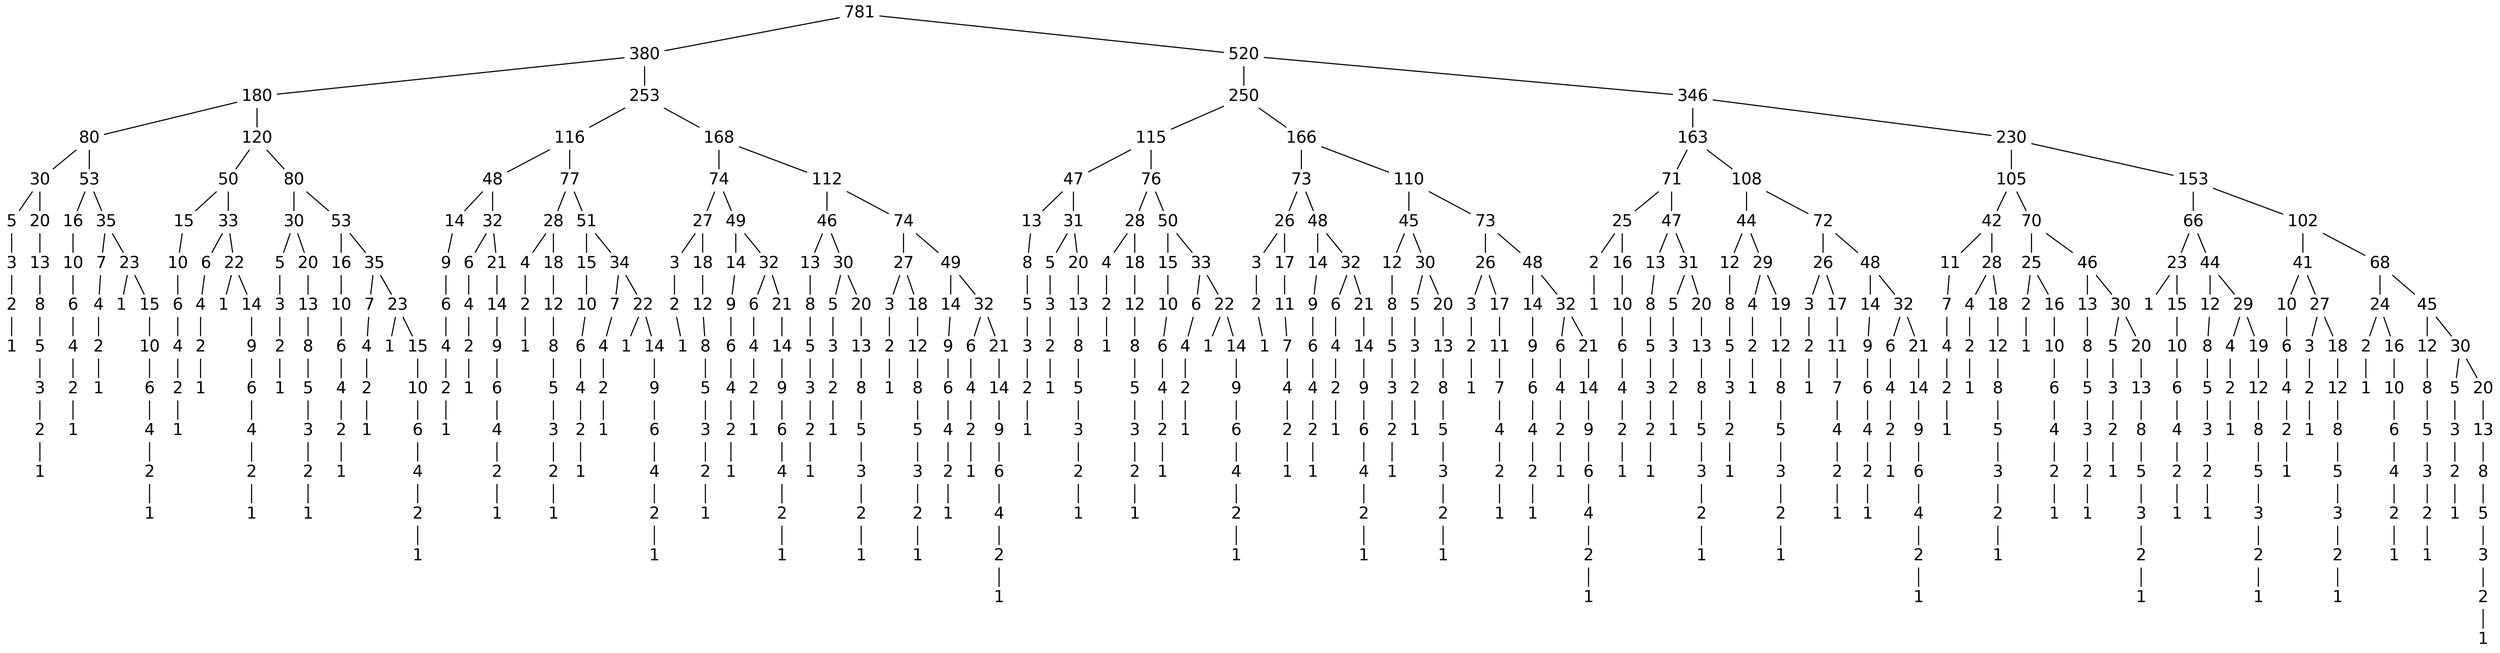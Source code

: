 digraph graph_name {
 graph[nodesep = 0.1];
 edge[dir=none, style=bold];
 node[ fontname = "Helvetica", shape = plaintext, width = 0.25, height = 0.25, fontsize=30];
bru[label="781" ];
bru->brv
brv[label="380" ];
brv->brw
brw[label="180" ];
brw->brx
brx[label="80" ];
brx->bry
bry[label="30" ];
bry->brz
brz[label="5" ];
brz->bsa
bsa[label="3" ];
bsa->bsb
bsb[label="2" ];
bsb->bsc
bsc[label="1" ];
bry->bsd
bsd[label="20" ];
bsd->bse
bse[label="13" ];
bse->bsf
bsf[label="8" ];
bsf->bsg
bsg[label="5" ];
bsg->bsh
bsh[label="3" ];
bsh->bsi
bsi[label="2" ];
bsi->bsj
bsj[label="1" ];
brx->bsk
bsk[label="53" ];
bsk->bsl
bsl[label="16" ];
bsl->bsm
bsm[label="10" ];
bsm->bsn
bsn[label="6" ];
bsn->bso
bso[label="4" ];
bso->bsp
bsp[label="2" ];
bsp->bsq
bsq[label="1" ];
bsk->bsr
bsr[label="35" ];
bsr->bss
bss[label="7" ];
bss->bst
bst[label="4" ];
bst->bsu
bsu[label="2" ];
bsu->bsv
bsv[label="1" ];
bsr->bsw
bsw[label="23" ];
bsw->bsx
bsx[label="1" ];
bsw->bsy
bsy[label="15" ];
bsy->bsz
bsz[label="10" ];
bsz->bta
bta[label="6" ];
bta->btb
btb[label="4" ];
btb->btc
btc[label="2" ];
btc->btd
btd[label="1" ];
brw->bte
bte[label="120" ];
bte->btf
btf[label="50" ];
btf->btg
btg[label="15" ];
btg->bth
bth[label="10" ];
bth->bti
bti[label="6" ];
bti->btj
btj[label="4" ];
btj->btk
btk[label="2" ];
btk->btl
btl[label="1" ];
btf->btm
btm[label="33" ];
btm->btn
btn[label="6" ];
btn->bto
bto[label="4" ];
bto->btp
btp[label="2" ];
btp->btq
btq[label="1" ];
btm->btr
btr[label="22" ];
btr->bts
bts[label="1" ];
btr->btt
btt[label="14" ];
btt->btu
btu[label="9" ];
btu->btv
btv[label="6" ];
btv->btw
btw[label="4" ];
btw->btx
btx[label="2" ];
btx->bty
bty[label="1" ];
bte->btz
btz[label="80" ];
btz->bua
bua[label="30" ];
bua->bub
bub[label="5" ];
bub->buc
buc[label="3" ];
buc->bud
bud[label="2" ];
bud->bue
bue[label="1" ];
bua->buf
buf[label="20" ];
buf->bug
bug[label="13" ];
bug->buh
buh[label="8" ];
buh->bui
bui[label="5" ];
bui->buj
buj[label="3" ];
buj->buk
buk[label="2" ];
buk->bul
bul[label="1" ];
btz->bum
bum[label="53" ];
bum->bun
bun[label="16" ];
bun->buo
buo[label="10" ];
buo->bup
bup[label="6" ];
bup->buq
buq[label="4" ];
buq->bur
bur[label="2" ];
bur->bus
bus[label="1" ];
bum->but
but[label="35" ];
but->buu
buu[label="7" ];
buu->buv
buv[label="4" ];
buv->buw
buw[label="2" ];
buw->bux
bux[label="1" ];
but->buy
buy[label="23" ];
buy->buz
buz[label="1" ];
buy->bva
bva[label="15" ];
bva->bvb
bvb[label="10" ];
bvb->bvc
bvc[label="6" ];
bvc->bvd
bvd[label="4" ];
bvd->bve
bve[label="2" ];
bve->bvf
bvf[label="1" ];
brv->bvg
bvg[label="253" ];
bvg->bvh
bvh[label="116" ];
bvh->bvi
bvi[label="48" ];
bvi->bvj
bvj[label="14" ];
bvj->bvk
bvk[label="9" ];
bvk->bvl
bvl[label="6" ];
bvl->bvm
bvm[label="4" ];
bvm->bvn
bvn[label="2" ];
bvn->bvo
bvo[label="1" ];
bvi->bvp
bvp[label="32" ];
bvp->bvq
bvq[label="6" ];
bvq->bvr
bvr[label="4" ];
bvr->bvs
bvs[label="2" ];
bvs->bvt
bvt[label="1" ];
bvp->bvu
bvu[label="21" ];
bvu->bvv
bvv[label="14" ];
bvv->bvw
bvw[label="9" ];
bvw->bvx
bvx[label="6" ];
bvx->bvy
bvy[label="4" ];
bvy->bvz
bvz[label="2" ];
bvz->bwa
bwa[label="1" ];
bvh->bwb
bwb[label="77" ];
bwb->bwc
bwc[label="28" ];
bwc->bwd
bwd[label="4" ];
bwd->bwe
bwe[label="2" ];
bwe->bwf
bwf[label="1" ];
bwc->bwg
bwg[label="18" ];
bwg->bwh
bwh[label="12" ];
bwh->bwi
bwi[label="8" ];
bwi->bwj
bwj[label="5" ];
bwj->bwk
bwk[label="3" ];
bwk->bwl
bwl[label="2" ];
bwl->bwm
bwm[label="1" ];
bwb->bwn
bwn[label="51" ];
bwn->bwo
bwo[label="15" ];
bwo->bwp
bwp[label="10" ];
bwp->bwq
bwq[label="6" ];
bwq->bwr
bwr[label="4" ];
bwr->bws
bws[label="2" ];
bws->bwt
bwt[label="1" ];
bwn->bwu
bwu[label="34" ];
bwu->bwv
bwv[label="7" ];
bwv->bww
bww[label="4" ];
bww->bwx
bwx[label="2" ];
bwx->bwy
bwy[label="1" ];
bwu->bwz
bwz[label="22" ];
bwz->bxa
bxa[label="1" ];
bwz->bxb
bxb[label="14" ];
bxb->bxc
bxc[label="9" ];
bxc->bxd
bxd[label="6" ];
bxd->bxe
bxe[label="4" ];
bxe->bxf
bxf[label="2" ];
bxf->bxg
bxg[label="1" ];
bvg->bxh
bxh[label="168" ];
bxh->bxi
bxi[label="74" ];
bxi->bxj
bxj[label="27" ];
bxj->bxk
bxk[label="3" ];
bxk->bxl
bxl[label="2" ];
bxl->bxm
bxm[label="1" ];
bxj->bxn
bxn[label="18" ];
bxn->bxo
bxo[label="12" ];
bxo->bxp
bxp[label="8" ];
bxp->bxq
bxq[label="5" ];
bxq->bxr
bxr[label="3" ];
bxr->bxs
bxs[label="2" ];
bxs->bxt
bxt[label="1" ];
bxi->bxu
bxu[label="49" ];
bxu->bxv
bxv[label="14" ];
bxv->bxw
bxw[label="9" ];
bxw->bxx
bxx[label="6" ];
bxx->bxy
bxy[label="4" ];
bxy->bxz
bxz[label="2" ];
bxz->bya
bya[label="1" ];
bxu->byb
byb[label="32" ];
byb->byc
byc[label="6" ];
byc->byd
byd[label="4" ];
byd->bye
bye[label="2" ];
bye->byf
byf[label="1" ];
byb->byg
byg[label="21" ];
byg->byh
byh[label="14" ];
byh->byi
byi[label="9" ];
byi->byj
byj[label="6" ];
byj->byk
byk[label="4" ];
byk->byl
byl[label="2" ];
byl->bym
bym[label="1" ];
bxh->byn
byn[label="112" ];
byn->byo
byo[label="46" ];
byo->byp
byp[label="13" ];
byp->byq
byq[label="8" ];
byq->byr
byr[label="5" ];
byr->bys
bys[label="3" ];
bys->byt
byt[label="2" ];
byt->byu
byu[label="1" ];
byo->byv
byv[label="30" ];
byv->byw
byw[label="5" ];
byw->byx
byx[label="3" ];
byx->byy
byy[label="2" ];
byy->byz
byz[label="1" ];
byv->bza
bza[label="20" ];
bza->bzb
bzb[label="13" ];
bzb->bzc
bzc[label="8" ];
bzc->bzd
bzd[label="5" ];
bzd->bze
bze[label="3" ];
bze->bzf
bzf[label="2" ];
bzf->bzg
bzg[label="1" ];
byn->bzh
bzh[label="74" ];
bzh->bzi
bzi[label="27" ];
bzi->bzj
bzj[label="3" ];
bzj->bzk
bzk[label="2" ];
bzk->bzl
bzl[label="1" ];
bzi->bzm
bzm[label="18" ];
bzm->bzn
bzn[label="12" ];
bzn->bzo
bzo[label="8" ];
bzo->bzp
bzp[label="5" ];
bzp->bzq
bzq[label="3" ];
bzq->bzr
bzr[label="2" ];
bzr->bzs
bzs[label="1" ];
bzh->bzt
bzt[label="49" ];
bzt->bzu
bzu[label="14" ];
bzu->bzv
bzv[label="9" ];
bzv->bzw
bzw[label="6" ];
bzw->bzx
bzx[label="4" ];
bzx->bzy
bzy[label="2" ];
bzy->bzz
bzz[label="1" ];
bzt->caa
caa[label="32" ];
caa->cab
cab[label="6" ];
cab->cac
cac[label="4" ];
cac->cad
cad[label="2" ];
cad->cae
cae[label="1" ];
caa->caf
caf[label="21" ];
caf->cag
cag[label="14" ];
cag->cah
cah[label="9" ];
cah->cai
cai[label="6" ];
cai->caj
caj[label="4" ];
caj->cak
cak[label="2" ];
cak->cal
cal[label="1" ];
bru->cam
cam[label="520" ];
cam->can
can[label="250" ];
can->cao
cao[label="115" ];
cao->cap
cap[label="47" ];
cap->caq
caq[label="13" ];
caq->car
car[label="8" ];
car->cas
cas[label="5" ];
cas->cat
cat[label="3" ];
cat->cau
cau[label="2" ];
cau->cav
cav[label="1" ];
cap->caw
caw[label="31" ];
caw->cax
cax[label="5" ];
cax->cay
cay[label="3" ];
cay->caz
caz[label="2" ];
caz->cba
cba[label="1" ];
caw->cbb
cbb[label="20" ];
cbb->cbc
cbc[label="13" ];
cbc->cbd
cbd[label="8" ];
cbd->cbe
cbe[label="5" ];
cbe->cbf
cbf[label="3" ];
cbf->cbg
cbg[label="2" ];
cbg->cbh
cbh[label="1" ];
cao->cbi
cbi[label="76" ];
cbi->cbj
cbj[label="28" ];
cbj->cbk
cbk[label="4" ];
cbk->cbl
cbl[label="2" ];
cbl->cbm
cbm[label="1" ];
cbj->cbn
cbn[label="18" ];
cbn->cbo
cbo[label="12" ];
cbo->cbp
cbp[label="8" ];
cbp->cbq
cbq[label="5" ];
cbq->cbr
cbr[label="3" ];
cbr->cbs
cbs[label="2" ];
cbs->cbt
cbt[label="1" ];
cbi->cbu
cbu[label="50" ];
cbu->cbv
cbv[label="15" ];
cbv->cbw
cbw[label="10" ];
cbw->cbx
cbx[label="6" ];
cbx->cby
cby[label="4" ];
cby->cbz
cbz[label="2" ];
cbz->cca
cca[label="1" ];
cbu->ccb
ccb[label="33" ];
ccb->ccc
ccc[label="6" ];
ccc->ccd
ccd[label="4" ];
ccd->cce
cce[label="2" ];
cce->ccf
ccf[label="1" ];
ccb->ccg
ccg[label="22" ];
ccg->cch
cch[label="1" ];
ccg->cci
cci[label="14" ];
cci->ccj
ccj[label="9" ];
ccj->cck
cck[label="6" ];
cck->ccl
ccl[label="4" ];
ccl->ccm
ccm[label="2" ];
ccm->ccn
ccn[label="1" ];
can->cco
cco[label="166" ];
cco->ccp
ccp[label="73" ];
ccp->ccq
ccq[label="26" ];
ccq->ccr
ccr[label="3" ];
ccr->ccs
ccs[label="2" ];
ccs->cct
cct[label="1" ];
ccq->ccu
ccu[label="17" ];
ccu->ccv
ccv[label="11" ];
ccv->ccw
ccw[label="7" ];
ccw->ccx
ccx[label="4" ];
ccx->ccy
ccy[label="2" ];
ccy->ccz
ccz[label="1" ];
ccp->cda
cda[label="48" ];
cda->cdb
cdb[label="14" ];
cdb->cdc
cdc[label="9" ];
cdc->cdd
cdd[label="6" ];
cdd->cde
cde[label="4" ];
cde->cdf
cdf[label="2" ];
cdf->cdg
cdg[label="1" ];
cda->cdh
cdh[label="32" ];
cdh->cdi
cdi[label="6" ];
cdi->cdj
cdj[label="4" ];
cdj->cdk
cdk[label="2" ];
cdk->cdl
cdl[label="1" ];
cdh->cdm
cdm[label="21" ];
cdm->cdn
cdn[label="14" ];
cdn->cdo
cdo[label="9" ];
cdo->cdp
cdp[label="6" ];
cdp->cdq
cdq[label="4" ];
cdq->cdr
cdr[label="2" ];
cdr->cds
cds[label="1" ];
cco->cdt
cdt[label="110" ];
cdt->cdu
cdu[label="45" ];
cdu->cdv
cdv[label="12" ];
cdv->cdw
cdw[label="8" ];
cdw->cdx
cdx[label="5" ];
cdx->cdy
cdy[label="3" ];
cdy->cdz
cdz[label="2" ];
cdz->cea
cea[label="1" ];
cdu->ceb
ceb[label="30" ];
ceb->cec
cec[label="5" ];
cec->ced
ced[label="3" ];
ced->cee
cee[label="2" ];
cee->cef
cef[label="1" ];
ceb->ceg
ceg[label="20" ];
ceg->ceh
ceh[label="13" ];
ceh->cei
cei[label="8" ];
cei->cej
cej[label="5" ];
cej->cek
cek[label="3" ];
cek->cel
cel[label="2" ];
cel->cem
cem[label="1" ];
cdt->cen
cen[label="73" ];
cen->ceo
ceo[label="26" ];
ceo->cep
cep[label="3" ];
cep->ceq
ceq[label="2" ];
ceq->cer
cer[label="1" ];
ceo->ces
ces[label="17" ];
ces->cet
cet[label="11" ];
cet->ceu
ceu[label="7" ];
ceu->cev
cev[label="4" ];
cev->cew
cew[label="2" ];
cew->cex
cex[label="1" ];
cen->cey
cey[label="48" ];
cey->cez
cez[label="14" ];
cez->cfa
cfa[label="9" ];
cfa->cfb
cfb[label="6" ];
cfb->cfc
cfc[label="4" ];
cfc->cfd
cfd[label="2" ];
cfd->cfe
cfe[label="1" ];
cey->cff
cff[label="32" ];
cff->cfg
cfg[label="6" ];
cfg->cfh
cfh[label="4" ];
cfh->cfi
cfi[label="2" ];
cfi->cfj
cfj[label="1" ];
cff->cfk
cfk[label="21" ];
cfk->cfl
cfl[label="14" ];
cfl->cfm
cfm[label="9" ];
cfm->cfn
cfn[label="6" ];
cfn->cfo
cfo[label="4" ];
cfo->cfp
cfp[label="2" ];
cfp->cfq
cfq[label="1" ];
cam->cfr
cfr[label="346" ];
cfr->cfs
cfs[label="163" ];
cfs->cft
cft[label="71" ];
cft->cfu
cfu[label="25" ];
cfu->cfv
cfv[label="2" ];
cfv->cfw
cfw[label="1" ];
cfu->cfx
cfx[label="16" ];
cfx->cfy
cfy[label="10" ];
cfy->cfz
cfz[label="6" ];
cfz->cga
cga[label="4" ];
cga->cgb
cgb[label="2" ];
cgb->cgc
cgc[label="1" ];
cft->cgd
cgd[label="47" ];
cgd->cge
cge[label="13" ];
cge->cgf
cgf[label="8" ];
cgf->cgg
cgg[label="5" ];
cgg->cgh
cgh[label="3" ];
cgh->cgi
cgi[label="2" ];
cgi->cgj
cgj[label="1" ];
cgd->cgk
cgk[label="31" ];
cgk->cgl
cgl[label="5" ];
cgl->cgm
cgm[label="3" ];
cgm->cgn
cgn[label="2" ];
cgn->cgo
cgo[label="1" ];
cgk->cgp
cgp[label="20" ];
cgp->cgq
cgq[label="13" ];
cgq->cgr
cgr[label="8" ];
cgr->cgs
cgs[label="5" ];
cgs->cgt
cgt[label="3" ];
cgt->cgu
cgu[label="2" ];
cgu->cgv
cgv[label="1" ];
cfs->cgw
cgw[label="108" ];
cgw->cgx
cgx[label="44" ];
cgx->cgy
cgy[label="12" ];
cgy->cgz
cgz[label="8" ];
cgz->cha
cha[label="5" ];
cha->chb
chb[label="3" ];
chb->chc
chc[label="2" ];
chc->chd
chd[label="1" ];
cgx->che
che[label="29" ];
che->chf
chf[label="4" ];
chf->chg
chg[label="2" ];
chg->chh
chh[label="1" ];
che->chi
chi[label="19" ];
chi->chj
chj[label="12" ];
chj->chk
chk[label="8" ];
chk->chl
chl[label="5" ];
chl->chm
chm[label="3" ];
chm->chn
chn[label="2" ];
chn->cho
cho[label="1" ];
cgw->chp
chp[label="72" ];
chp->chq
chq[label="26" ];
chq->chr
chr[label="3" ];
chr->chs
chs[label="2" ];
chs->cht
cht[label="1" ];
chq->chu
chu[label="17" ];
chu->chv
chv[label="11" ];
chv->chw
chw[label="7" ];
chw->chx
chx[label="4" ];
chx->chy
chy[label="2" ];
chy->chz
chz[label="1" ];
chp->cia
cia[label="48" ];
cia->cib
cib[label="14" ];
cib->cic
cic[label="9" ];
cic->cid
cid[label="6" ];
cid->cie
cie[label="4" ];
cie->cif
cif[label="2" ];
cif->cig
cig[label="1" ];
cia->cih
cih[label="32" ];
cih->cii
cii[label="6" ];
cii->cij
cij[label="4" ];
cij->cik
cik[label="2" ];
cik->cil
cil[label="1" ];
cih->cim
cim[label="21" ];
cim->cin
cin[label="14" ];
cin->cio
cio[label="9" ];
cio->cip
cip[label="6" ];
cip->ciq
ciq[label="4" ];
ciq->cir
cir[label="2" ];
cir->cis
cis[label="1" ];
cfr->cit
cit[label="230" ];
cit->ciu
ciu[label="105" ];
ciu->civ
civ[label="42" ];
civ->ciw
ciw[label="11" ];
ciw->cix
cix[label="7" ];
cix->ciy
ciy[label="4" ];
ciy->ciz
ciz[label="2" ];
ciz->cja
cja[label="1" ];
civ->cjb
cjb[label="28" ];
cjb->cjc
cjc[label="4" ];
cjc->cjd
cjd[label="2" ];
cjd->cje
cje[label="1" ];
cjb->cjf
cjf[label="18" ];
cjf->cjg
cjg[label="12" ];
cjg->cjh
cjh[label="8" ];
cjh->cji
cji[label="5" ];
cji->cjj
cjj[label="3" ];
cjj->cjk
cjk[label="2" ];
cjk->cjl
cjl[label="1" ];
ciu->cjm
cjm[label="70" ];
cjm->cjn
cjn[label="25" ];
cjn->cjo
cjo[label="2" ];
cjo->cjp
cjp[label="1" ];
cjn->cjq
cjq[label="16" ];
cjq->cjr
cjr[label="10" ];
cjr->cjs
cjs[label="6" ];
cjs->cjt
cjt[label="4" ];
cjt->cju
cju[label="2" ];
cju->cjv
cjv[label="1" ];
cjm->cjw
cjw[label="46" ];
cjw->cjx
cjx[label="13" ];
cjx->cjy
cjy[label="8" ];
cjy->cjz
cjz[label="5" ];
cjz->cka
cka[label="3" ];
cka->ckb
ckb[label="2" ];
ckb->ckc
ckc[label="1" ];
cjw->ckd
ckd[label="30" ];
ckd->cke
cke[label="5" ];
cke->ckf
ckf[label="3" ];
ckf->ckg
ckg[label="2" ];
ckg->ckh
ckh[label="1" ];
ckd->cki
cki[label="20" ];
cki->ckj
ckj[label="13" ];
ckj->ckk
ckk[label="8" ];
ckk->ckl
ckl[label="5" ];
ckl->ckm
ckm[label="3" ];
ckm->ckn
ckn[label="2" ];
ckn->cko
cko[label="1" ];
cit->ckp
ckp[label="153" ];
ckp->ckq
ckq[label="66" ];
ckq->ckr
ckr[label="23" ];
ckr->cks
cks[label="1" ];
ckr->ckt
ckt[label="15" ];
ckt->cku
cku[label="10" ];
cku->ckv
ckv[label="6" ];
ckv->ckw
ckw[label="4" ];
ckw->ckx
ckx[label="2" ];
ckx->cky
cky[label="1" ];
ckq->ckz
ckz[label="44" ];
ckz->cla
cla[label="12" ];
cla->clb
clb[label="8" ];
clb->clc
clc[label="5" ];
clc->cld
cld[label="3" ];
cld->cle
cle[label="2" ];
cle->clf
clf[label="1" ];
ckz->clg
clg[label="29" ];
clg->clh
clh[label="4" ];
clh->cli
cli[label="2" ];
cli->clj
clj[label="1" ];
clg->clk
clk[label="19" ];
clk->cll
cll[label="12" ];
cll->clm
clm[label="8" ];
clm->cln
cln[label="5" ];
cln->clo
clo[label="3" ];
clo->clp
clp[label="2" ];
clp->clq
clq[label="1" ];
ckp->clr
clr[label="102" ];
clr->cls
cls[label="41" ];
cls->clt
clt[label="10" ];
clt->clu
clu[label="6" ];
clu->clv
clv[label="4" ];
clv->clw
clw[label="2" ];
clw->clx
clx[label="1" ];
cls->cly
cly[label="27" ];
cly->clz
clz[label="3" ];
clz->cma
cma[label="2" ];
cma->cmb
cmb[label="1" ];
cly->cmc
cmc[label="18" ];
cmc->cmd
cmd[label="12" ];
cmd->cme
cme[label="8" ];
cme->cmf
cmf[label="5" ];
cmf->cmg
cmg[label="3" ];
cmg->cmh
cmh[label="2" ];
cmh->cmi
cmi[label="1" ];
clr->cmj
cmj[label="68" ];
cmj->cmk
cmk[label="24" ];
cmk->cml
cml[label="2" ];
cml->cmm
cmm[label="1" ];
cmk->cmn
cmn[label="16" ];
cmn->cmo
cmo[label="10" ];
cmo->cmp
cmp[label="6" ];
cmp->cmq
cmq[label="4" ];
cmq->cmr
cmr[label="2" ];
cmr->cms
cms[label="1" ];
cmj->cmt
cmt[label="45" ];
cmt->cmu
cmu[label="12" ];
cmu->cmv
cmv[label="8" ];
cmv->cmw
cmw[label="5" ];
cmw->cmx
cmx[label="3" ];
cmx->cmy
cmy[label="2" ];
cmy->cmz
cmz[label="1" ];
cmt->cna
cna[label="30" ];
cna->cnb
cnb[label="5" ];
cnb->cnc
cnc[label="3" ];
cnc->cnd
cnd[label="2" ];
cnd->cne
cne[label="1" ];
cna->cnf
cnf[label="20" ];
cnf->cng
cng[label="13" ];
cng->cnh
cnh[label="8" ];
cnh->cni
cni[label="5" ];
cni->cnj
cnj[label="3" ];
cnj->cnk
cnk[label="2" ];
cnk->cnl
cnl[label="1" ];
}

